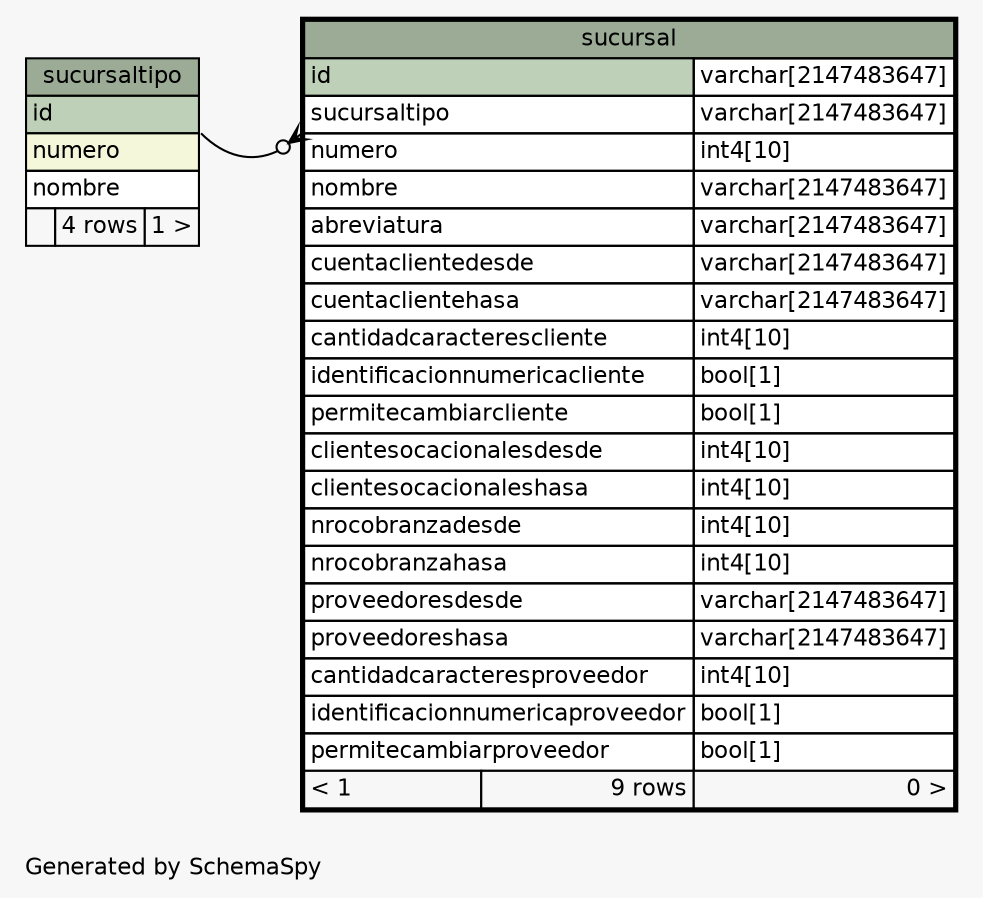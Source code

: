 // dot 2.2.1 on Windows 10 10.0
// SchemaSpy rev 590
digraph "oneDegreeRelationshipsDiagram" {
  graph [
    rankdir="RL"
    bgcolor="#f7f7f7"
    label="\nGenerated by SchemaSpy"
    labeljust="l"
    nodesep="0.18"
    ranksep="0.46"
    fontname="Helvetica"
    fontsize="11"
  ];
  node [
    fontname="Helvetica"
    fontsize="11"
    shape="plaintext"
  ];
  edge [
    arrowsize="0.8"
  ];
  "sucursal":"sucursaltipo":sw -> "sucursaltipo":"id":se [arrowhead=none dir=back arrowtail=crowodot];
  "sucursal" [
    label=<
    <TABLE BORDER="2" CELLBORDER="1" CELLSPACING="0" BGCOLOR="#ffffff">
      <TR><TD COLSPAN="3" BGCOLOR="#9bab96" ALIGN="CENTER">sucursal</TD></TR>
      <TR><TD PORT="id" COLSPAN="2" BGCOLOR="#bed1b8" ALIGN="LEFT">id</TD><TD PORT="id.type" ALIGN="LEFT">varchar[2147483647]</TD></TR>
      <TR><TD PORT="sucursaltipo" COLSPAN="2" ALIGN="LEFT">sucursaltipo</TD><TD PORT="sucursaltipo.type" ALIGN="LEFT">varchar[2147483647]</TD></TR>
      <TR><TD PORT="numero" COLSPAN="2" ALIGN="LEFT">numero</TD><TD PORT="numero.type" ALIGN="LEFT">int4[10]</TD></TR>
      <TR><TD PORT="nombre" COLSPAN="2" ALIGN="LEFT">nombre</TD><TD PORT="nombre.type" ALIGN="LEFT">varchar[2147483647]</TD></TR>
      <TR><TD PORT="abreviatura" COLSPAN="2" ALIGN="LEFT">abreviatura</TD><TD PORT="abreviatura.type" ALIGN="LEFT">varchar[2147483647]</TD></TR>
      <TR><TD PORT="cuentaclientedesde" COLSPAN="2" ALIGN="LEFT">cuentaclientedesde</TD><TD PORT="cuentaclientedesde.type" ALIGN="LEFT">varchar[2147483647]</TD></TR>
      <TR><TD PORT="cuentaclientehasa" COLSPAN="2" ALIGN="LEFT">cuentaclientehasa</TD><TD PORT="cuentaclientehasa.type" ALIGN="LEFT">varchar[2147483647]</TD></TR>
      <TR><TD PORT="cantidadcaracterescliente" COLSPAN="2" ALIGN="LEFT">cantidadcaracterescliente</TD><TD PORT="cantidadcaracterescliente.type" ALIGN="LEFT">int4[10]</TD></TR>
      <TR><TD PORT="identificacionnumericacliente" COLSPAN="2" ALIGN="LEFT">identificacionnumericacliente</TD><TD PORT="identificacionnumericacliente.type" ALIGN="LEFT">bool[1]</TD></TR>
      <TR><TD PORT="permitecambiarcliente" COLSPAN="2" ALIGN="LEFT">permitecambiarcliente</TD><TD PORT="permitecambiarcliente.type" ALIGN="LEFT">bool[1]</TD></TR>
      <TR><TD PORT="clientesocacionalesdesde" COLSPAN="2" ALIGN="LEFT">clientesocacionalesdesde</TD><TD PORT="clientesocacionalesdesde.type" ALIGN="LEFT">int4[10]</TD></TR>
      <TR><TD PORT="clientesocacionaleshasa" COLSPAN="2" ALIGN="LEFT">clientesocacionaleshasa</TD><TD PORT="clientesocacionaleshasa.type" ALIGN="LEFT">int4[10]</TD></TR>
      <TR><TD PORT="nrocobranzadesde" COLSPAN="2" ALIGN="LEFT">nrocobranzadesde</TD><TD PORT="nrocobranzadesde.type" ALIGN="LEFT">int4[10]</TD></TR>
      <TR><TD PORT="nrocobranzahasa" COLSPAN="2" ALIGN="LEFT">nrocobranzahasa</TD><TD PORT="nrocobranzahasa.type" ALIGN="LEFT">int4[10]</TD></TR>
      <TR><TD PORT="proveedoresdesde" COLSPAN="2" ALIGN="LEFT">proveedoresdesde</TD><TD PORT="proveedoresdesde.type" ALIGN="LEFT">varchar[2147483647]</TD></TR>
      <TR><TD PORT="proveedoreshasa" COLSPAN="2" ALIGN="LEFT">proveedoreshasa</TD><TD PORT="proveedoreshasa.type" ALIGN="LEFT">varchar[2147483647]</TD></TR>
      <TR><TD PORT="cantidadcaracteresproveedor" COLSPAN="2" ALIGN="LEFT">cantidadcaracteresproveedor</TD><TD PORT="cantidadcaracteresproveedor.type" ALIGN="LEFT">int4[10]</TD></TR>
      <TR><TD PORT="identificacionnumericaproveedor" COLSPAN="2" ALIGN="LEFT">identificacionnumericaproveedor</TD><TD PORT="identificacionnumericaproveedor.type" ALIGN="LEFT">bool[1]</TD></TR>
      <TR><TD PORT="permitecambiarproveedor" COLSPAN="2" ALIGN="LEFT">permitecambiarproveedor</TD><TD PORT="permitecambiarproveedor.type" ALIGN="LEFT">bool[1]</TD></TR>
      <TR><TD ALIGN="LEFT" BGCOLOR="#f7f7f7">&lt; 1</TD><TD ALIGN="RIGHT" BGCOLOR="#f7f7f7">9 rows</TD><TD ALIGN="RIGHT" BGCOLOR="#f7f7f7">0 &gt;</TD></TR>
    </TABLE>>
    URL="sucursal.html"
    tooltip="sucursal"
  ];
  "sucursaltipo" [
    label=<
    <TABLE BORDER="0" CELLBORDER="1" CELLSPACING="0" BGCOLOR="#ffffff">
      <TR><TD COLSPAN="3" BGCOLOR="#9bab96" ALIGN="CENTER">sucursaltipo</TD></TR>
      <TR><TD PORT="id" COLSPAN="3" BGCOLOR="#bed1b8" ALIGN="LEFT">id</TD></TR>
      <TR><TD PORT="numero" COLSPAN="3" BGCOLOR="#f4f7da" ALIGN="LEFT">numero</TD></TR>
      <TR><TD PORT="nombre" COLSPAN="3" ALIGN="LEFT">nombre</TD></TR>
      <TR><TD ALIGN="LEFT" BGCOLOR="#f7f7f7">  </TD><TD ALIGN="RIGHT" BGCOLOR="#f7f7f7">4 rows</TD><TD ALIGN="RIGHT" BGCOLOR="#f7f7f7">1 &gt;</TD></TR>
    </TABLE>>
    URL="sucursaltipo.html"
    tooltip="sucursaltipo"
  ];
}
